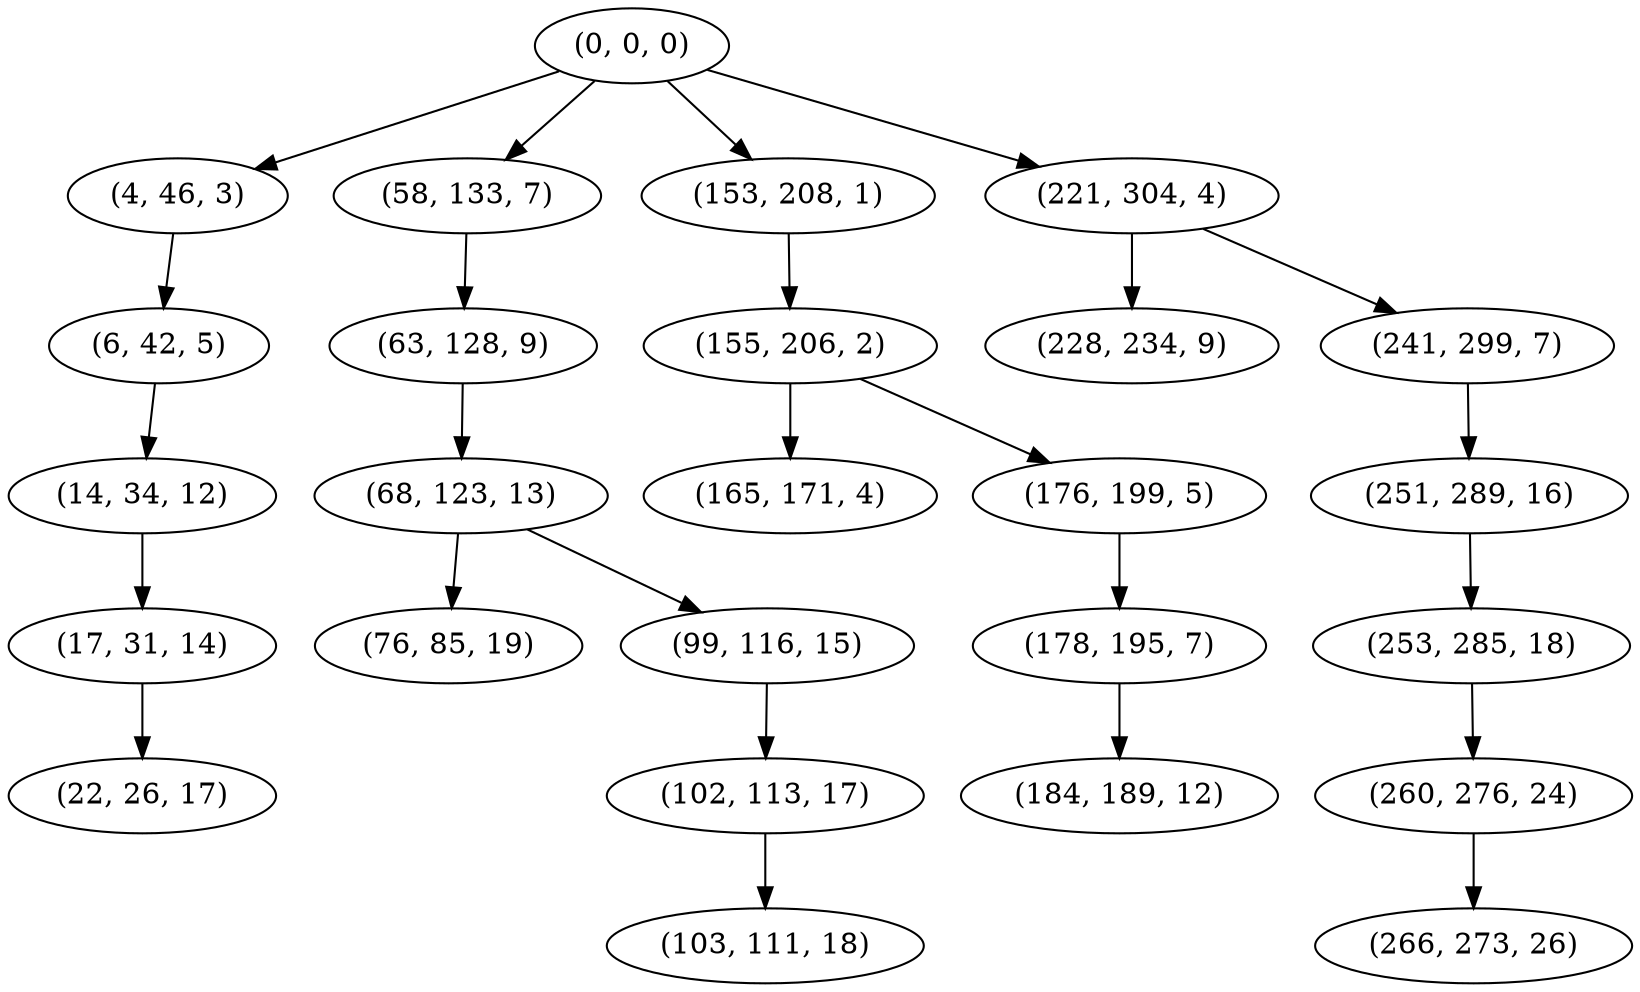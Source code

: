 digraph tree {
    "(0, 0, 0)";
    "(4, 46, 3)";
    "(6, 42, 5)";
    "(14, 34, 12)";
    "(17, 31, 14)";
    "(22, 26, 17)";
    "(58, 133, 7)";
    "(63, 128, 9)";
    "(68, 123, 13)";
    "(76, 85, 19)";
    "(99, 116, 15)";
    "(102, 113, 17)";
    "(103, 111, 18)";
    "(153, 208, 1)";
    "(155, 206, 2)";
    "(165, 171, 4)";
    "(176, 199, 5)";
    "(178, 195, 7)";
    "(184, 189, 12)";
    "(221, 304, 4)";
    "(228, 234, 9)";
    "(241, 299, 7)";
    "(251, 289, 16)";
    "(253, 285, 18)";
    "(260, 276, 24)";
    "(266, 273, 26)";
    "(0, 0, 0)" -> "(4, 46, 3)";
    "(0, 0, 0)" -> "(58, 133, 7)";
    "(0, 0, 0)" -> "(153, 208, 1)";
    "(0, 0, 0)" -> "(221, 304, 4)";
    "(4, 46, 3)" -> "(6, 42, 5)";
    "(6, 42, 5)" -> "(14, 34, 12)";
    "(14, 34, 12)" -> "(17, 31, 14)";
    "(17, 31, 14)" -> "(22, 26, 17)";
    "(58, 133, 7)" -> "(63, 128, 9)";
    "(63, 128, 9)" -> "(68, 123, 13)";
    "(68, 123, 13)" -> "(76, 85, 19)";
    "(68, 123, 13)" -> "(99, 116, 15)";
    "(99, 116, 15)" -> "(102, 113, 17)";
    "(102, 113, 17)" -> "(103, 111, 18)";
    "(153, 208, 1)" -> "(155, 206, 2)";
    "(155, 206, 2)" -> "(165, 171, 4)";
    "(155, 206, 2)" -> "(176, 199, 5)";
    "(176, 199, 5)" -> "(178, 195, 7)";
    "(178, 195, 7)" -> "(184, 189, 12)";
    "(221, 304, 4)" -> "(228, 234, 9)";
    "(221, 304, 4)" -> "(241, 299, 7)";
    "(241, 299, 7)" -> "(251, 289, 16)";
    "(251, 289, 16)" -> "(253, 285, 18)";
    "(253, 285, 18)" -> "(260, 276, 24)";
    "(260, 276, 24)" -> "(266, 273, 26)";
}
